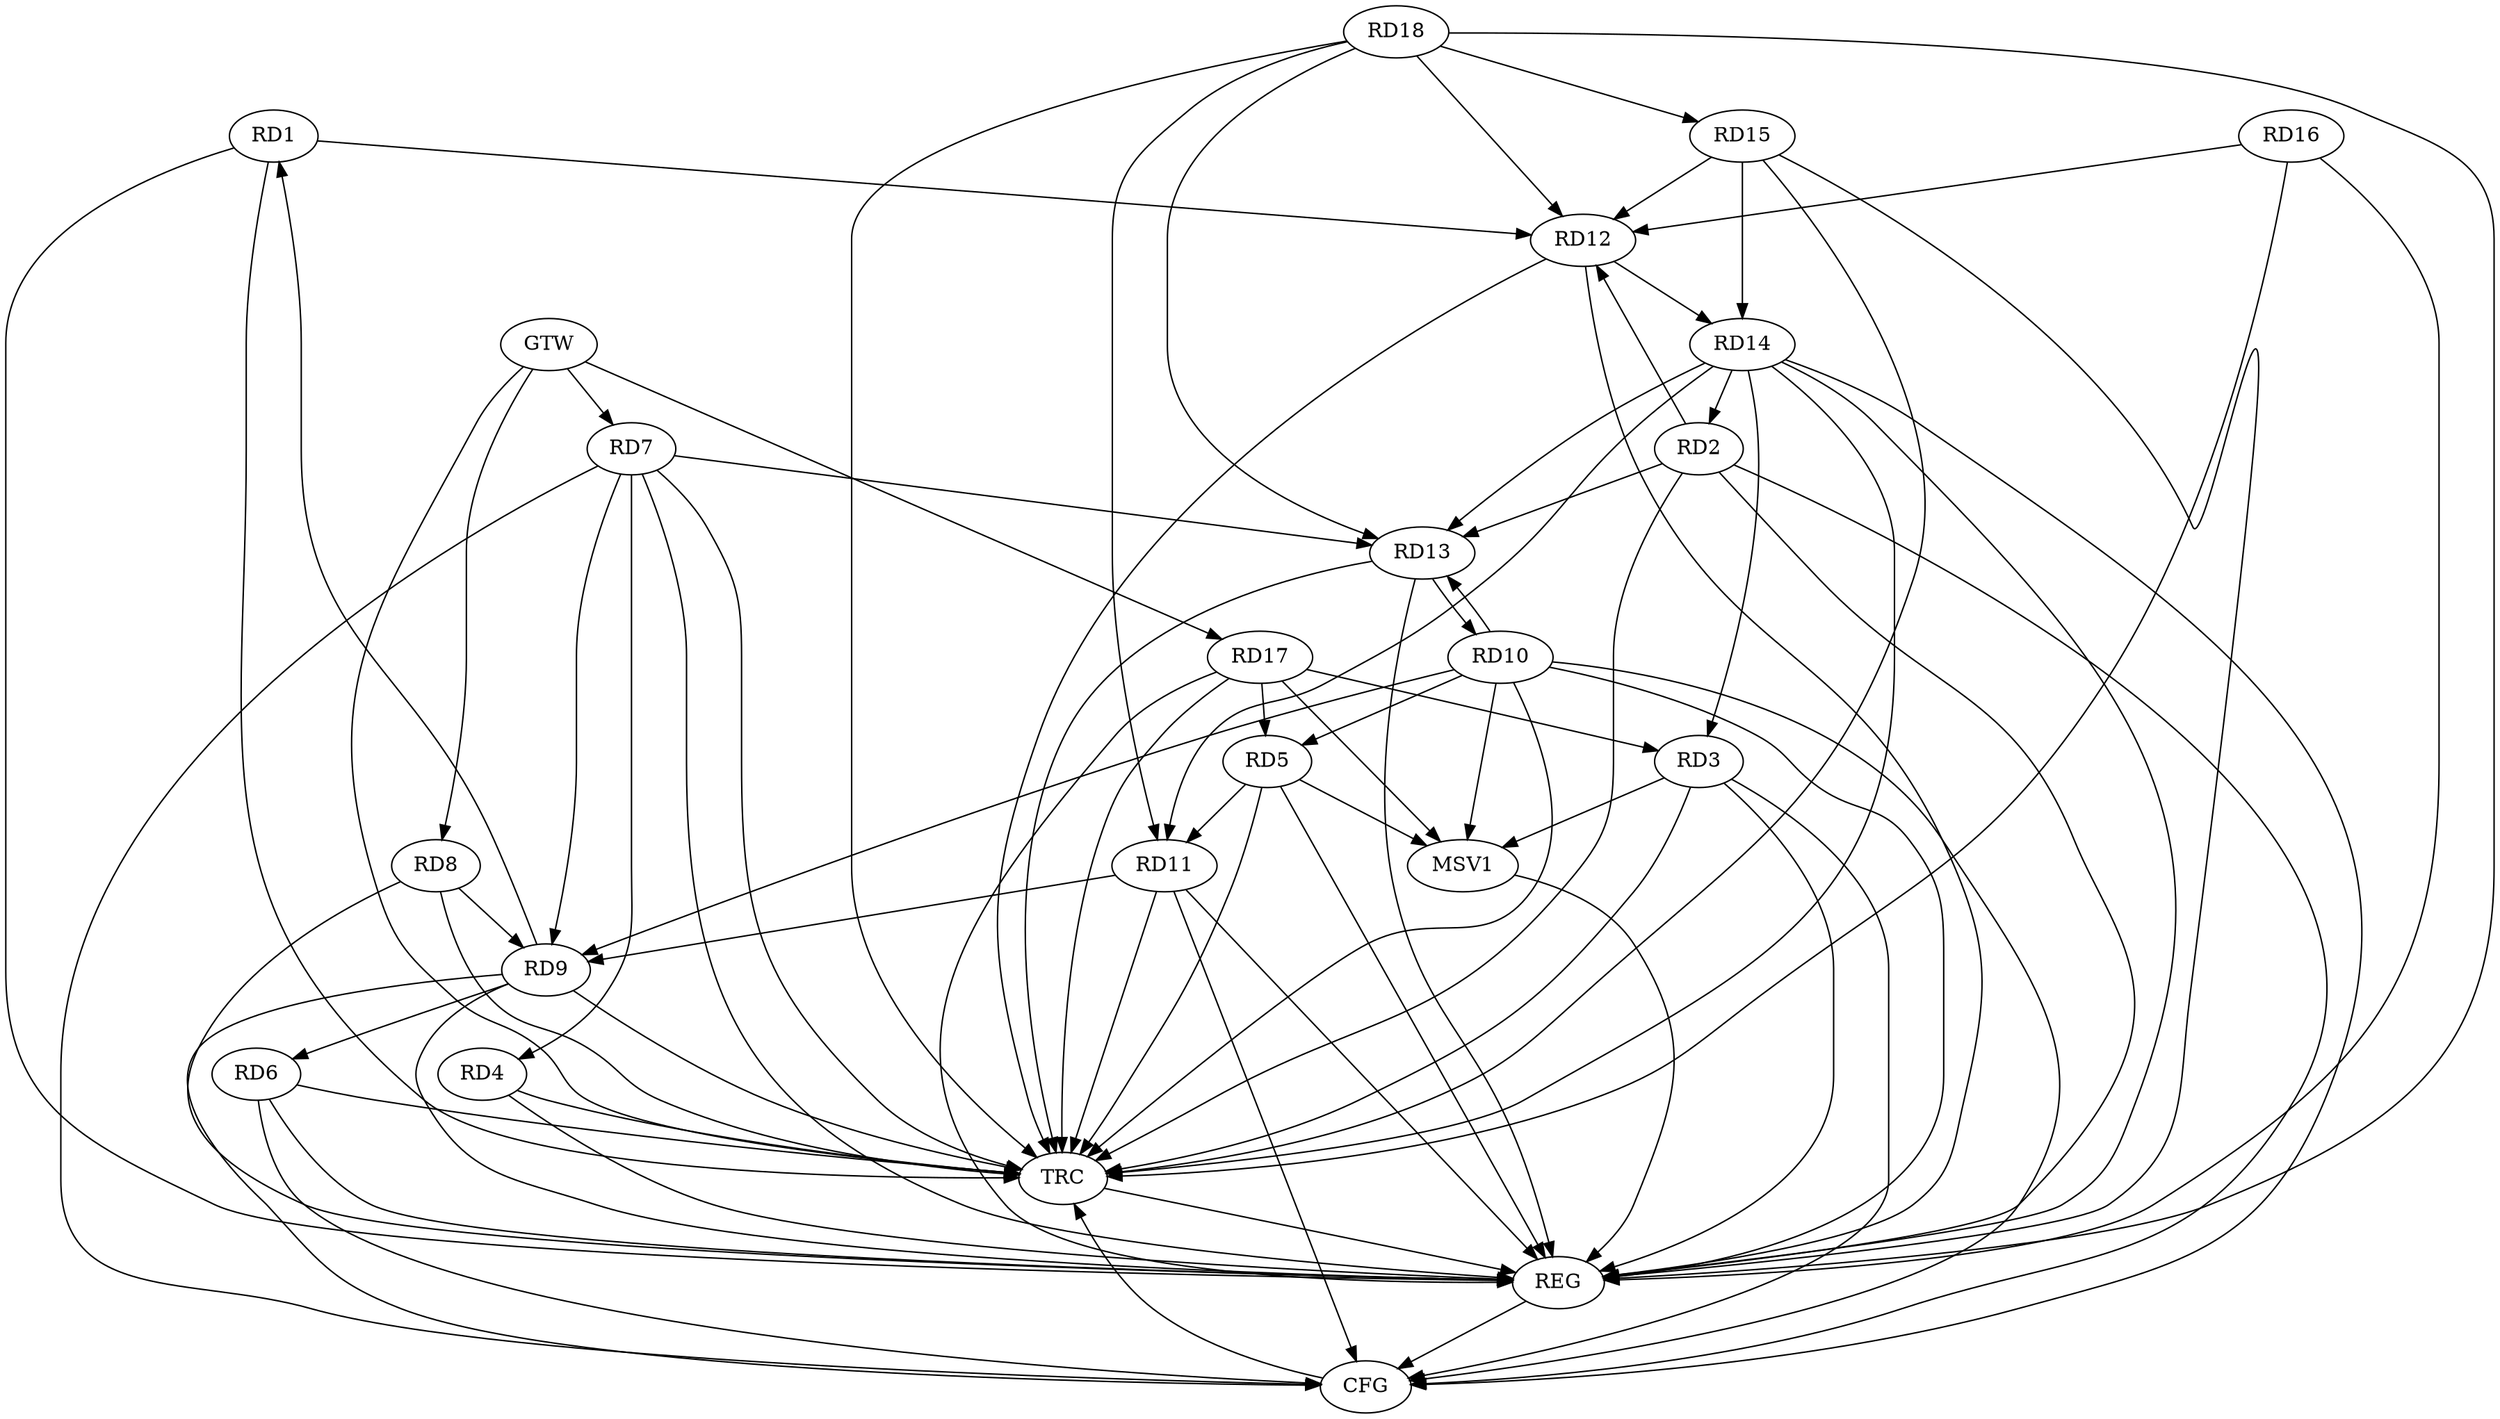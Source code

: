 strict digraph G {
  RD1 [ label="RD1" ];
  RD2 [ label="RD2" ];
  RD3 [ label="RD3" ];
  RD4 [ label="RD4" ];
  RD5 [ label="RD5" ];
  RD6 [ label="RD6" ];
  RD7 [ label="RD7" ];
  RD8 [ label="RD8" ];
  RD9 [ label="RD9" ];
  RD10 [ label="RD10" ];
  RD11 [ label="RD11" ];
  RD12 [ label="RD12" ];
  RD13 [ label="RD13" ];
  RD14 [ label="RD14" ];
  RD15 [ label="RD15" ];
  RD16 [ label="RD16" ];
  RD17 [ label="RD17" ];
  RD18 [ label="RD18" ];
  GTW [ label="GTW" ];
  REG [ label="REG" ];
  CFG [ label="CFG" ];
  TRC [ label="TRC" ];
  MSV1 [ label="MSV1" ];
  RD9 -> RD1;
  RD2 -> RD13;
  RD14 -> RD2;
  RD14 -> RD3;
  RD17 -> RD3;
  RD7 -> RD4;
  RD10 -> RD5;
  RD5 -> RD11;
  RD17 -> RD5;
  RD9 -> RD6;
  RD7 -> RD9;
  RD7 -> RD13;
  RD8 -> RD9;
  RD10 -> RD9;
  RD11 -> RD9;
  RD10 -> RD13;
  RD13 -> RD10;
  RD14 -> RD11;
  RD18 -> RD11;
  RD12 -> RD14;
  RD18 -> RD12;
  RD14 -> RD13;
  RD18 -> RD13;
  RD15 -> RD14;
  RD18 -> RD15;
  GTW -> RD7;
  GTW -> RD8;
  GTW -> RD17;
  RD1 -> REG;
  RD2 -> REG;
  RD3 -> REG;
  RD4 -> REG;
  RD5 -> REG;
  RD6 -> REG;
  RD7 -> REG;
  RD8 -> REG;
  RD9 -> REG;
  RD10 -> REG;
  RD11 -> REG;
  RD12 -> REG;
  RD13 -> REG;
  RD14 -> REG;
  RD15 -> REG;
  RD16 -> REG;
  RD17 -> REG;
  RD18 -> REG;
  RD2 -> CFG;
  RD9 -> CFG;
  RD10 -> CFG;
  RD7 -> CFG;
  RD14 -> CFG;
  RD6 -> CFG;
  RD3 -> CFG;
  RD11 -> CFG;
  REG -> CFG;
  RD1 -> TRC;
  RD2 -> TRC;
  RD3 -> TRC;
  RD4 -> TRC;
  RD5 -> TRC;
  RD6 -> TRC;
  RD7 -> TRC;
  RD8 -> TRC;
  RD9 -> TRC;
  RD10 -> TRC;
  RD11 -> TRC;
  RD12 -> TRC;
  RD13 -> TRC;
  RD14 -> TRC;
  RD15 -> TRC;
  RD16 -> TRC;
  RD17 -> TRC;
  RD18 -> TRC;
  GTW -> TRC;
  CFG -> TRC;
  TRC -> REG;
  RD16 -> RD12;
  RD2 -> RD12;
  RD15 -> RD12;
  RD1 -> RD12;
  RD3 -> MSV1;
  RD5 -> MSV1;
  RD10 -> MSV1;
  RD17 -> MSV1;
  MSV1 -> REG;
}
